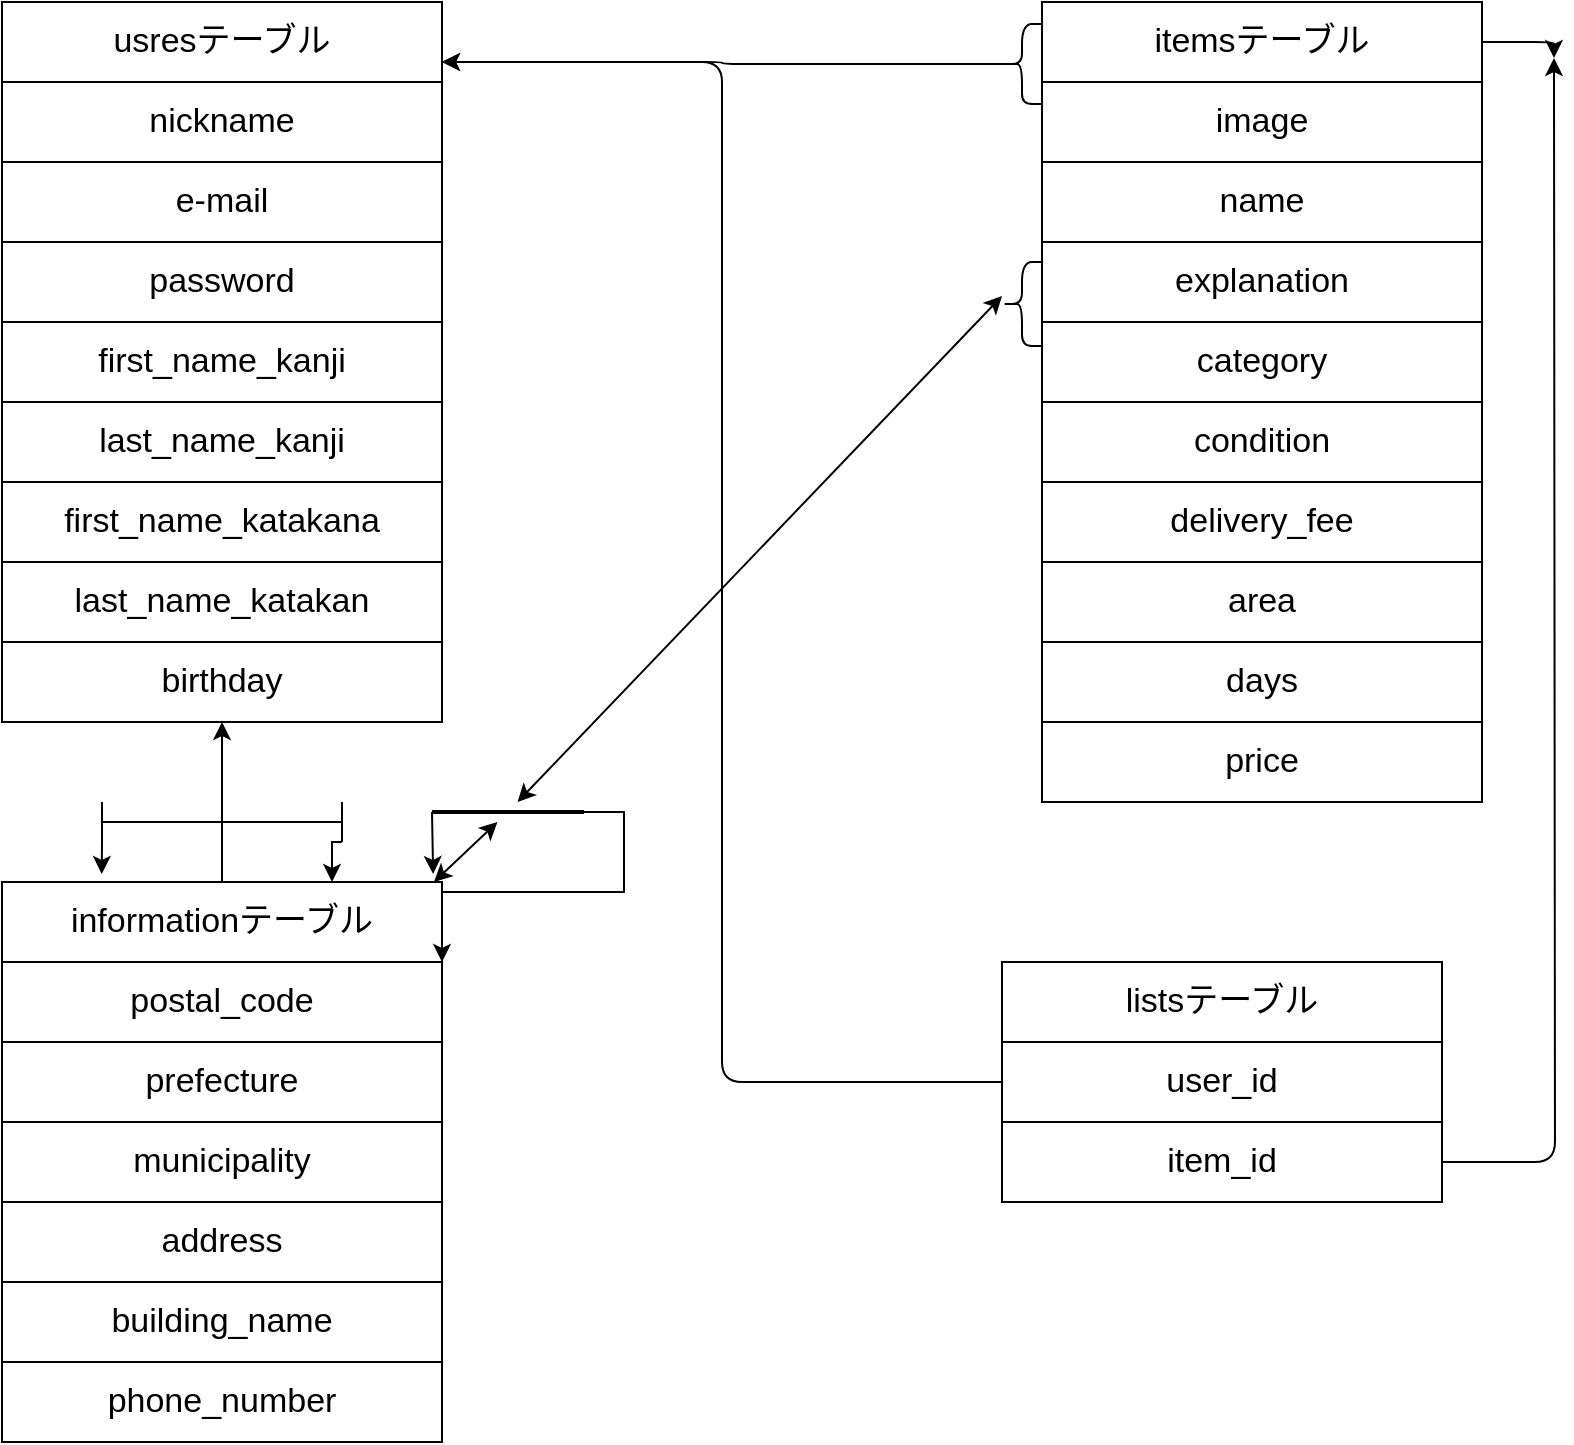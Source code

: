 <mxfile>
    <diagram id="LgfhvsfHtrekVrKvcj3_" name="ページ1">
        <mxGraphModel dx="1043" dy="417" grid="1" gridSize="17" guides="1" tooltips="1" connect="1" arrows="1" fold="1" page="1" pageScale="1" pageWidth="827" pageHeight="1169" math="0" shadow="0">
            <root>
                <object label="" id="0">
                    <mxCell/>
                </object>
                <mxCell id="1" parent="0"/>
                <mxCell id="327" value="usresテーブル" style="rounded=0;whiteSpace=wrap;html=1;sketch=0;fontSize=17;" parent="1" vertex="1">
                    <mxGeometry x="40" y="40" width="220" height="40" as="geometry"/>
                </mxCell>
                <mxCell id="335" value="nickname" style="rounded=0;whiteSpace=wrap;html=1;sketch=0;fontSize=17;" parent="1" vertex="1">
                    <mxGeometry x="40" y="80" width="220" height="40" as="geometry"/>
                </mxCell>
                <mxCell id="336" value="e-mail" style="rounded=0;whiteSpace=wrap;html=1;sketch=0;fontSize=17;" parent="1" vertex="1">
                    <mxGeometry x="40" y="120" width="220" height="40" as="geometry"/>
                </mxCell>
                <mxCell id="337" value="password" style="rounded=0;whiteSpace=wrap;html=1;sketch=0;fontSize=17;" parent="1" vertex="1">
                    <mxGeometry x="40" y="160" width="220" height="40" as="geometry"/>
                </mxCell>
                <mxCell id="338" value="first_name_kanji" style="rounded=0;whiteSpace=wrap;html=1;sketch=0;fontSize=17;" parent="1" vertex="1">
                    <mxGeometry x="40" y="200" width="220" height="40" as="geometry"/>
                </mxCell>
                <mxCell id="339" value="last_name_kanji" style="rounded=0;whiteSpace=wrap;html=1;sketch=0;fontSize=17;" parent="1" vertex="1">
                    <mxGeometry x="40" y="240" width="220" height="40" as="geometry"/>
                </mxCell>
                <mxCell id="340" value="first_name_katakana" style="rounded=0;whiteSpace=wrap;html=1;sketch=0;fontSize=17;" parent="1" vertex="1">
                    <mxGeometry x="40" y="280" width="220" height="40" as="geometry"/>
                </mxCell>
                <mxCell id="341" value="last_name_katakan" style="rounded=0;whiteSpace=wrap;html=1;sketch=0;fontSize=17;" parent="1" vertex="1">
                    <mxGeometry x="40" y="320" width="220" height="40" as="geometry"/>
                </mxCell>
                <mxCell id="342" value="birthday" style="rounded=0;whiteSpace=wrap;html=1;sketch=0;fontSize=17;" parent="1" vertex="1">
                    <mxGeometry x="40" y="360" width="220" height="40" as="geometry"/>
                </mxCell>
                <mxCell id="399" style="edgeStyle=orthogonalEdgeStyle;curved=0;rounded=1;sketch=0;orthogonalLoop=1;jettySize=auto;html=1;exitX=1;exitY=0.5;exitDx=0;exitDy=0;fontSize=17;" parent="1" source="343" edge="1">
                    <mxGeometry relative="1" as="geometry">
                        <mxPoint x="816" y="68" as="targetPoint"/>
                    </mxGeometry>
                </mxCell>
                <mxCell id="343" value="itemsテーブル" style="rounded=0;whiteSpace=wrap;html=1;sketch=0;fontSize=17;" parent="1" vertex="1">
                    <mxGeometry x="560" y="40" width="220" height="40" as="geometry"/>
                </mxCell>
                <mxCell id="345" value="image" style="rounded=0;whiteSpace=wrap;html=1;sketch=0;fontSize=17;" parent="1" vertex="1">
                    <mxGeometry x="560" y="80" width="220" height="40" as="geometry"/>
                </mxCell>
                <mxCell id="346" value="name" style="rounded=0;whiteSpace=wrap;html=1;sketch=0;fontSize=17;" parent="1" vertex="1">
                    <mxGeometry x="560" y="120" width="220" height="40" as="geometry"/>
                </mxCell>
                <mxCell id="347" value="explanation" style="rounded=0;whiteSpace=wrap;html=1;sketch=0;fontSize=17;" parent="1" vertex="1">
                    <mxGeometry x="560" y="160" width="220" height="40" as="geometry"/>
                </mxCell>
                <mxCell id="348" value="category" style="rounded=0;whiteSpace=wrap;html=1;sketch=0;fontSize=17;" parent="1" vertex="1">
                    <mxGeometry x="560" y="200" width="220" height="40" as="geometry"/>
                </mxCell>
                <mxCell id="349" value="condition" style="rounded=0;whiteSpace=wrap;html=1;sketch=0;fontSize=17;" parent="1" vertex="1">
                    <mxGeometry x="560" y="240" width="220" height="40" as="geometry"/>
                </mxCell>
                <mxCell id="350" value="delivery_fee" style="rounded=0;whiteSpace=wrap;html=1;sketch=0;fontSize=17;" parent="1" vertex="1">
                    <mxGeometry x="560" y="280" width="220" height="40" as="geometry"/>
                </mxCell>
                <mxCell id="351" value="area" style="rounded=0;whiteSpace=wrap;html=1;sketch=0;fontSize=17;" parent="1" vertex="1">
                    <mxGeometry x="560" y="320" width="220" height="40" as="geometry"/>
                </mxCell>
                <mxCell id="352" value="days" style="rounded=0;whiteSpace=wrap;html=1;sketch=0;fontSize=17;" parent="1" vertex="1">
                    <mxGeometry x="560" y="360" width="220" height="40" as="geometry"/>
                </mxCell>
                <mxCell id="353" value="price" style="rounded=0;whiteSpace=wrap;html=1;sketch=0;fontSize=17;" parent="1" vertex="1">
                    <mxGeometry x="560" y="400" width="220" height="40" as="geometry"/>
                </mxCell>
                <mxCell id="419" style="edgeStyle=orthogonalEdgeStyle;rounded=0;orthogonalLoop=1;jettySize=auto;html=1;exitX=0.5;exitY=0;exitDx=0;exitDy=0;entryX=0.5;entryY=1;entryDx=0;entryDy=0;" edge="1" parent="1" source="361" target="342">
                    <mxGeometry relative="1" as="geometry"/>
                </mxCell>
                <mxCell id="361" value="informationテーブル" style="rounded=0;whiteSpace=wrap;html=1;sketch=0;fontSize=17;" parent="1" vertex="1">
                    <mxGeometry x="40" y="480" width="220" height="40" as="geometry"/>
                </mxCell>
                <mxCell id="362" value="postal_code" style="rounded=0;whiteSpace=wrap;html=1;sketch=0;fontSize=17;" parent="1" vertex="1">
                    <mxGeometry x="40" y="520" width="220" height="40" as="geometry"/>
                </mxCell>
                <mxCell id="364" value="prefecture" style="rounded=0;whiteSpace=wrap;html=1;sketch=0;fontSize=17;" parent="1" vertex="1">
                    <mxGeometry x="40" y="560" width="220" height="40" as="geometry"/>
                </mxCell>
                <mxCell id="365" value="municipality" style="rounded=0;whiteSpace=wrap;html=1;sketch=0;fontSize=17;" parent="1" vertex="1">
                    <mxGeometry x="40" y="600" width="220" height="40" as="geometry"/>
                </mxCell>
                <mxCell id="366" value="address" style="rounded=0;whiteSpace=wrap;html=1;sketch=0;fontSize=17;" parent="1" vertex="1">
                    <mxGeometry x="40" y="640" width="220" height="40" as="geometry"/>
                </mxCell>
                <mxCell id="367" value="building_name" style="rounded=0;whiteSpace=wrap;html=1;sketch=0;fontSize=17;" parent="1" vertex="1">
                    <mxGeometry x="40" y="680" width="220" height="40" as="geometry"/>
                </mxCell>
                <mxCell id="368" value="phone_number" style="rounded=0;whiteSpace=wrap;html=1;sketch=0;fontSize=17;" parent="1" vertex="1">
                    <mxGeometry x="40" y="720" width="220" height="40" as="geometry"/>
                </mxCell>
                <mxCell id="369" value="listsテーブル" style="rounded=0;whiteSpace=wrap;html=1;sketch=0;fontSize=17;" parent="1" vertex="1">
                    <mxGeometry x="540" y="520" width="220" height="40" as="geometry"/>
                </mxCell>
                <mxCell id="396" style="edgeStyle=orthogonalEdgeStyle;curved=0;rounded=1;sketch=0;orthogonalLoop=1;jettySize=auto;html=1;exitX=0;exitY=0.5;exitDx=0;exitDy=0;entryX=1;entryY=0.75;entryDx=0;entryDy=0;fontSize=17;" parent="1" source="370" target="327" edge="1">
                    <mxGeometry relative="1" as="geometry"/>
                </mxCell>
                <mxCell id="370" value="user_id" style="rounded=0;whiteSpace=wrap;html=1;sketch=0;fontSize=17;" parent="1" vertex="1">
                    <mxGeometry x="540" y="560" width="220" height="40" as="geometry"/>
                </mxCell>
                <mxCell id="398" style="edgeStyle=orthogonalEdgeStyle;curved=0;rounded=1;sketch=0;orthogonalLoop=1;jettySize=auto;html=1;exitX=1;exitY=0.5;exitDx=0;exitDy=0;fontSize=17;" parent="1" source="371" edge="1">
                    <mxGeometry relative="1" as="geometry">
                        <mxPoint x="816" y="68" as="targetPoint"/>
                    </mxGeometry>
                </mxCell>
                <mxCell id="371" value="item_id" style="rounded=0;whiteSpace=wrap;html=1;sketch=0;fontSize=17;" parent="1" vertex="1">
                    <mxGeometry x="540" y="600" width="220" height="40" as="geometry"/>
                </mxCell>
                <mxCell id="387" style="edgeStyle=orthogonalEdgeStyle;curved=0;rounded=1;sketch=0;orthogonalLoop=1;jettySize=auto;html=1;exitX=0.1;exitY=0.5;exitDx=0;exitDy=0;exitPerimeter=0;entryX=1;entryY=0.75;entryDx=0;entryDy=0;fontSize=17;" parent="1" source="382" target="327" edge="1">
                    <mxGeometry relative="1" as="geometry"/>
                </mxCell>
                <mxCell id="382" value="" style="shape=curlyBracket;whiteSpace=wrap;html=1;rounded=1;sketch=0;fontSize=17;" parent="1" vertex="1">
                    <mxGeometry x="540" y="51" width="20" height="40" as="geometry"/>
                </mxCell>
                <mxCell id="392" value="" style="endArrow=classic;startArrow=classic;html=1;fontSize=17;" parent="1" edge="1" source="423">
                    <mxGeometry width="50" height="50" relative="1" as="geometry">
                        <mxPoint x="256" y="480" as="sourcePoint"/>
                        <mxPoint x="540" y="187" as="targetPoint"/>
                        <Array as="points"/>
                    </mxGeometry>
                </mxCell>
                <mxCell id="394" value="" style="shape=curlyBracket;whiteSpace=wrap;html=1;rounded=1;sketch=0;fontSize=17;" parent="1" vertex="1">
                    <mxGeometry x="540" y="170" width="20" height="42" as="geometry"/>
                </mxCell>
                <mxCell id="421" style="edgeStyle=orthogonalEdgeStyle;rounded=0;orthogonalLoop=1;jettySize=auto;html=1;exitX=1;exitY=1;exitDx=0;exitDy=0;exitPerimeter=0;entryX=0.75;entryY=0;entryDx=0;entryDy=0;" edge="1" parent="1" source="420" target="361">
                    <mxGeometry relative="1" as="geometry"/>
                </mxCell>
                <mxCell id="422" style="edgeStyle=orthogonalEdgeStyle;rounded=0;orthogonalLoop=1;jettySize=auto;html=1;exitX=0;exitY=1;exitDx=0;exitDy=0;exitPerimeter=0;" edge="1" parent="1" source="420">
                    <mxGeometry relative="1" as="geometry">
                        <mxPoint x="89.857" y="476.0" as="targetPoint"/>
                    </mxGeometry>
                </mxCell>
                <mxCell id="420" value="" style="shape=crossbar;whiteSpace=wrap;html=1;rounded=1;" vertex="1" parent="1">
                    <mxGeometry x="90" y="440" width="120" height="20" as="geometry"/>
                </mxCell>
                <mxCell id="427" style="edgeStyle=orthogonalEdgeStyle;rounded=0;orthogonalLoop=1;jettySize=auto;html=1;exitX=0;exitY=0.5;exitDx=0;exitDy=0;exitPerimeter=0;" edge="1" parent="1" source="423">
                    <mxGeometry relative="1" as="geometry">
                        <mxPoint x="255.571" y="476.0" as="targetPoint"/>
                    </mxGeometry>
                </mxCell>
                <mxCell id="429" style="edgeStyle=orthogonalEdgeStyle;rounded=0;orthogonalLoop=1;jettySize=auto;html=1;exitX=1;exitY=0.5;exitDx=0;exitDy=0;exitPerimeter=0;entryX=1;entryY=0;entryDx=0;entryDy=0;" edge="1" parent="1" source="423" target="362">
                    <mxGeometry relative="1" as="geometry"/>
                </mxCell>
                <mxCell id="423" value="" style="line;strokeWidth=2;html=1;" vertex="1" parent="1">
                    <mxGeometry x="255" y="440" width="76" height="10" as="geometry"/>
                </mxCell>
                <mxCell id="425" value="" style="endArrow=classic;startArrow=classic;html=1;fontSize=17;" edge="1" parent="1" target="423">
                    <mxGeometry width="50" height="50" relative="1" as="geometry">
                        <mxPoint x="256" y="480" as="sourcePoint"/>
                        <mxPoint x="540" y="187" as="targetPoint"/>
                        <Array as="points">
                            <mxPoint x="256" y="480"/>
                        </Array>
                    </mxGeometry>
                </mxCell>
            </root>
        </mxGraphModel>
    </diagram>
</mxfile>